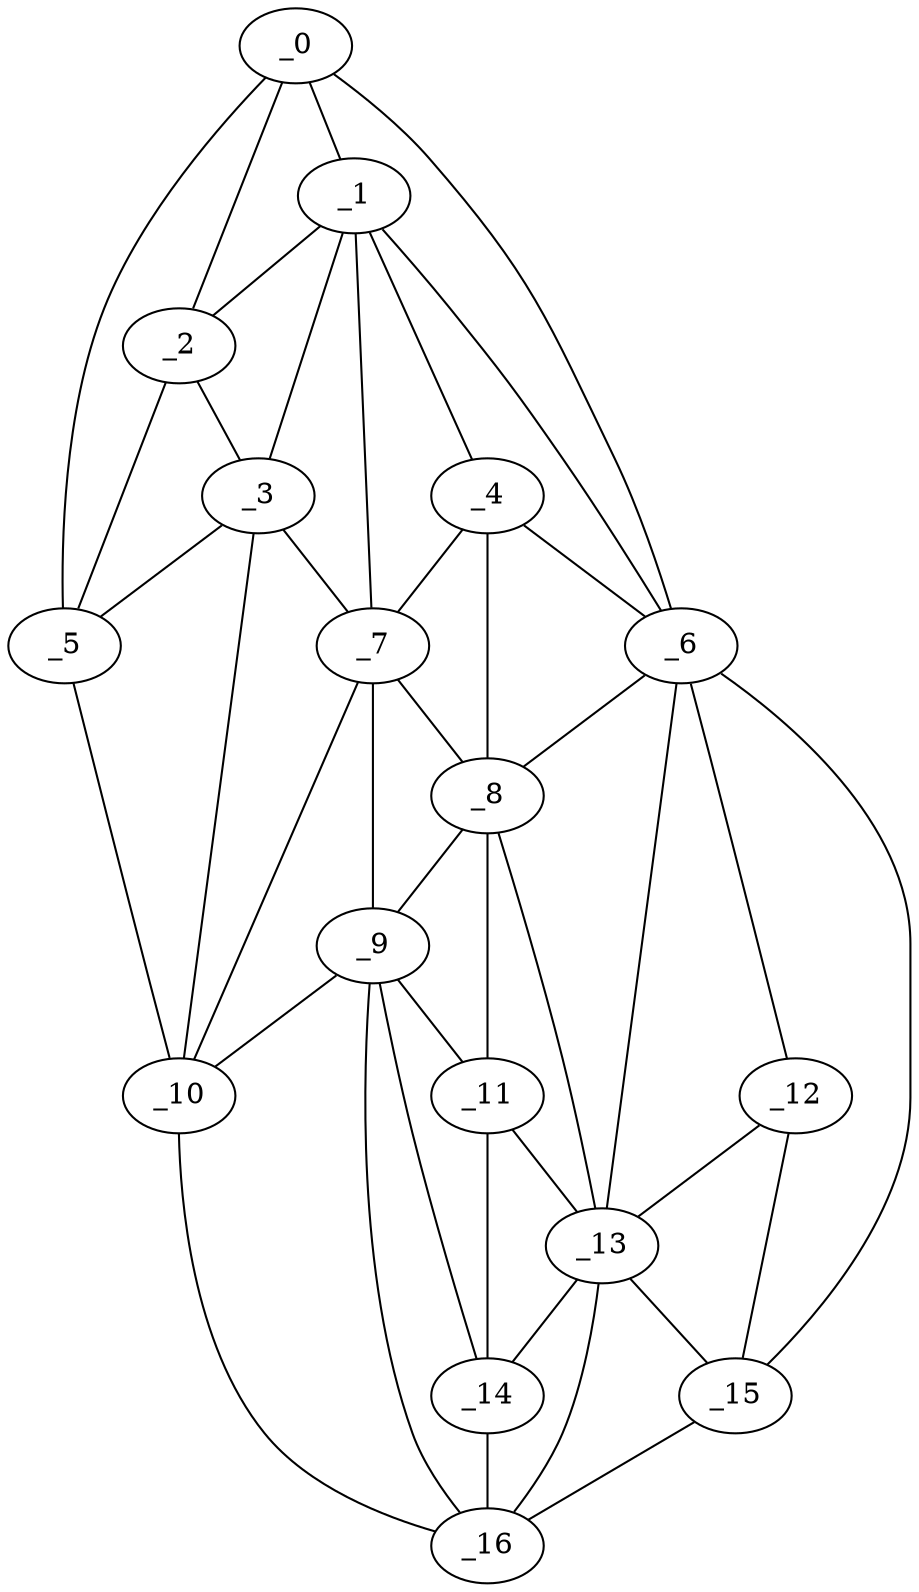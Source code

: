 graph "obj75__240.gxl" {
	_0	 [x=54,
		y=13];
	_1	 [x=62,
		y=32];
	_0 -- _1	 [valence=1];
	_2	 [x=64,
		y=20];
	_0 -- _2	 [valence=2];
	_5	 [x=75,
		y=16];
	_0 -- _5	 [valence=1];
	_6	 [x=75,
		y=65];
	_0 -- _6	 [valence=1];
	_1 -- _2	 [valence=2];
	_3	 [x=73,
		y=27];
	_1 -- _3	 [valence=2];
	_4	 [x=73,
		y=53];
	_1 -- _4	 [valence=1];
	_1 -- _6	 [valence=2];
	_7	 [x=83,
		y=47];
	_1 -- _7	 [valence=2];
	_2 -- _3	 [valence=2];
	_2 -- _5	 [valence=2];
	_3 -- _5	 [valence=2];
	_3 -- _7	 [valence=1];
	_10	 [x=89,
		y=36];
	_3 -- _10	 [valence=2];
	_4 -- _6	 [valence=1];
	_4 -- _7	 [valence=2];
	_8	 [x=87,
		y=61];
	_4 -- _8	 [valence=2];
	_5 -- _10	 [valence=1];
	_6 -- _8	 [valence=2];
	_12	 [x=92,
		y=88];
	_6 -- _12	 [valence=1];
	_13	 [x=94,
		y=75];
	_6 -- _13	 [valence=2];
	_15	 [x=96,
		y=99];
	_6 -- _15	 [valence=1];
	_7 -- _8	 [valence=1];
	_9	 [x=88,
		y=50];
	_7 -- _9	 [valence=2];
	_7 -- _10	 [valence=2];
	_8 -- _9	 [valence=2];
	_11	 [x=90,
		y=60];
	_8 -- _11	 [valence=2];
	_8 -- _13	 [valence=1];
	_9 -- _10	 [valence=2];
	_9 -- _11	 [valence=1];
	_14	 [x=95,
		y=57];
	_9 -- _14	 [valence=2];
	_16	 [x=97,
		y=49];
	_9 -- _16	 [valence=1];
	_10 -- _16	 [valence=1];
	_11 -- _13	 [valence=2];
	_11 -- _14	 [valence=1];
	_12 -- _13	 [valence=2];
	_12 -- _15	 [valence=2];
	_13 -- _14	 [valence=1];
	_13 -- _15	 [valence=2];
	_13 -- _16	 [valence=1];
	_14 -- _16	 [valence=2];
	_15 -- _16	 [valence=1];
}
